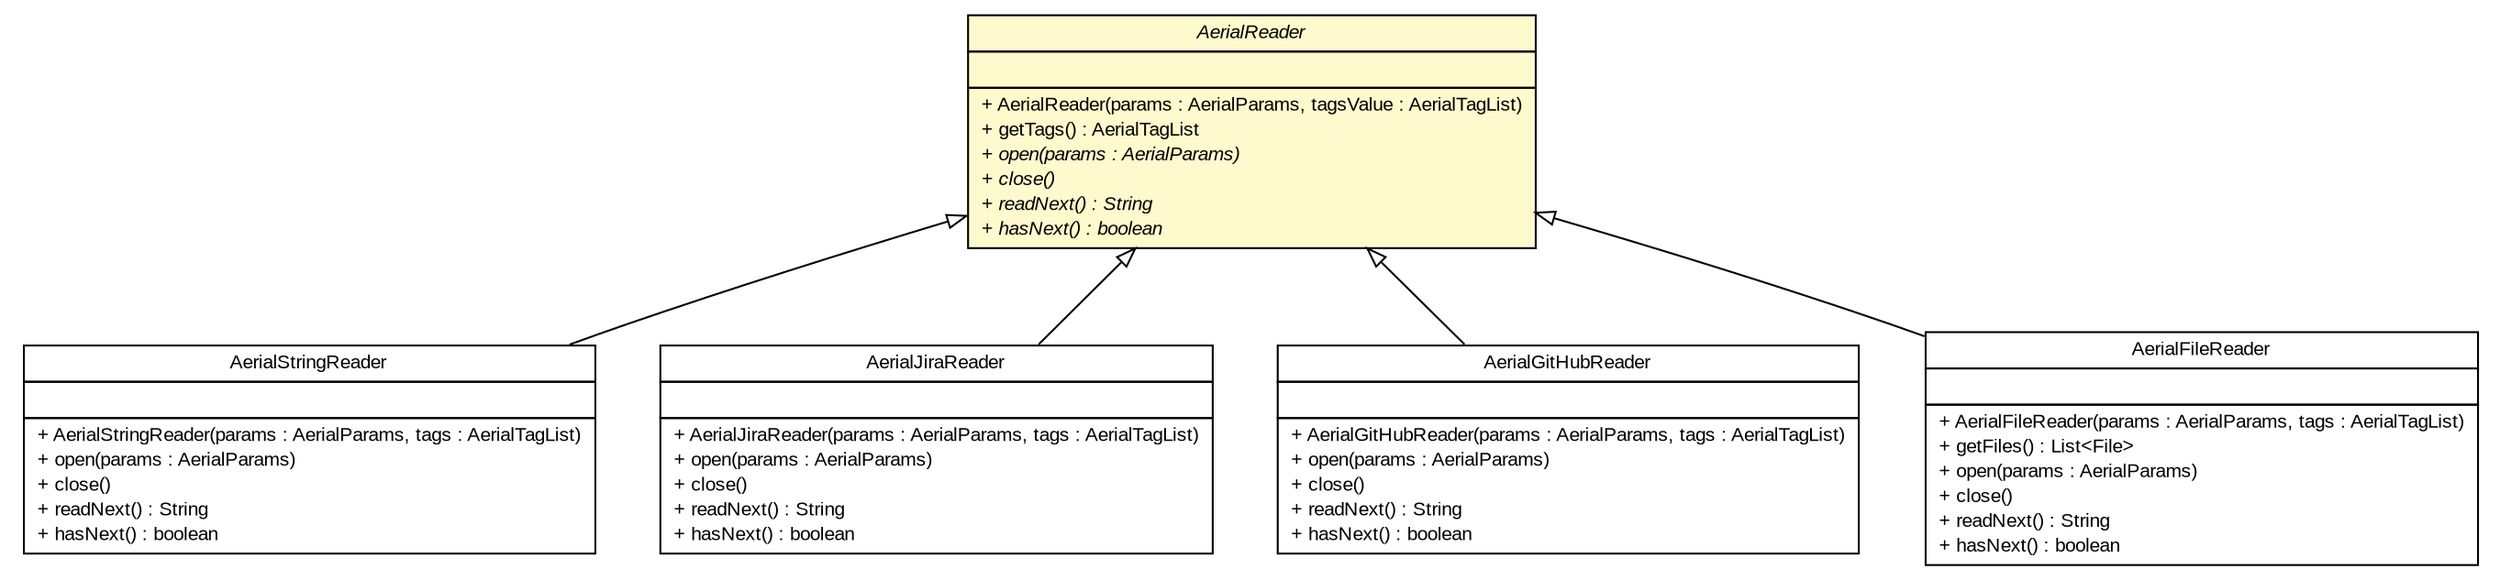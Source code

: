 #!/usr/local/bin/dot
#
# Class diagram 
# Generated by UMLGraph version R5_6 (http://www.umlgraph.org/)
#

digraph G {
	edge [fontname="arial",fontsize=10,labelfontname="arial",labelfontsize=10];
	node [fontname="arial",fontsize=10,shape=plaintext];
	nodesep=0.25;
	ranksep=0.5;
	// com.github.mkolisnyk.aerial.AerialReader
	c2278 [label=<<table title="com.github.mkolisnyk.aerial.AerialReader" border="0" cellborder="1" cellspacing="0" cellpadding="2" port="p" bgcolor="lemonChiffon" href="./AerialReader.html">
		<tr><td><table border="0" cellspacing="0" cellpadding="1">
<tr><td align="center" balign="center"><font face="arial italic"> AerialReader </font></td></tr>
		</table></td></tr>
		<tr><td><table border="0" cellspacing="0" cellpadding="1">
<tr><td align="left" balign="left">  </td></tr>
		</table></td></tr>
		<tr><td><table border="0" cellspacing="0" cellpadding="1">
<tr><td align="left" balign="left"> + AerialReader(params : AerialParams, tagsValue : AerialTagList) </td></tr>
<tr><td align="left" balign="left"> + getTags() : AerialTagList </td></tr>
<tr><td align="left" balign="left"><font face="arial italic" point-size="10.0"> + open(params : AerialParams) </font></td></tr>
<tr><td align="left" balign="left"><font face="arial italic" point-size="10.0"> + close() </font></td></tr>
<tr><td align="left" balign="left"><font face="arial italic" point-size="10.0"> + readNext() : String </font></td></tr>
<tr><td align="left" balign="left"><font face="arial italic" point-size="10.0"> + hasNext() : boolean </font></td></tr>
		</table></td></tr>
		</table>>, URL="./AerialReader.html", fontname="arial", fontcolor="black", fontsize=10.0];
	// com.github.mkolisnyk.aerial.readers.AerialStringReader
	c2330 [label=<<table title="com.github.mkolisnyk.aerial.readers.AerialStringReader" border="0" cellborder="1" cellspacing="0" cellpadding="2" port="p" href="./readers/AerialStringReader.html">
		<tr><td><table border="0" cellspacing="0" cellpadding="1">
<tr><td align="center" balign="center"> AerialStringReader </td></tr>
		</table></td></tr>
		<tr><td><table border="0" cellspacing="0" cellpadding="1">
<tr><td align="left" balign="left">  </td></tr>
		</table></td></tr>
		<tr><td><table border="0" cellspacing="0" cellpadding="1">
<tr><td align="left" balign="left"> + AerialStringReader(params : AerialParams, tags : AerialTagList) </td></tr>
<tr><td align="left" balign="left"> + open(params : AerialParams) </td></tr>
<tr><td align="left" balign="left"> + close() </td></tr>
<tr><td align="left" balign="left"> + readNext() : String </td></tr>
<tr><td align="left" balign="left"> + hasNext() : boolean </td></tr>
		</table></td></tr>
		</table>>, URL="./readers/AerialStringReader.html", fontname="arial", fontcolor="black", fontsize=10.0];
	// com.github.mkolisnyk.aerial.readers.AerialJiraReader
	c2331 [label=<<table title="com.github.mkolisnyk.aerial.readers.AerialJiraReader" border="0" cellborder="1" cellspacing="0" cellpadding="2" port="p" href="./readers/AerialJiraReader.html">
		<tr><td><table border="0" cellspacing="0" cellpadding="1">
<tr><td align="center" balign="center"> AerialJiraReader </td></tr>
		</table></td></tr>
		<tr><td><table border="0" cellspacing="0" cellpadding="1">
<tr><td align="left" balign="left">  </td></tr>
		</table></td></tr>
		<tr><td><table border="0" cellspacing="0" cellpadding="1">
<tr><td align="left" balign="left"> + AerialJiraReader(params : AerialParams, tags : AerialTagList) </td></tr>
<tr><td align="left" balign="left"> + open(params : AerialParams) </td></tr>
<tr><td align="left" balign="left"> + close() </td></tr>
<tr><td align="left" balign="left"> + readNext() : String </td></tr>
<tr><td align="left" balign="left"> + hasNext() : boolean </td></tr>
		</table></td></tr>
		</table>>, URL="./readers/AerialJiraReader.html", fontname="arial", fontcolor="black", fontsize=10.0];
	// com.github.mkolisnyk.aerial.readers.AerialGitHubReader
	c2332 [label=<<table title="com.github.mkolisnyk.aerial.readers.AerialGitHubReader" border="0" cellborder="1" cellspacing="0" cellpadding="2" port="p" href="./readers/AerialGitHubReader.html">
		<tr><td><table border="0" cellspacing="0" cellpadding="1">
<tr><td align="center" balign="center"> AerialGitHubReader </td></tr>
		</table></td></tr>
		<tr><td><table border="0" cellspacing="0" cellpadding="1">
<tr><td align="left" balign="left">  </td></tr>
		</table></td></tr>
		<tr><td><table border="0" cellspacing="0" cellpadding="1">
<tr><td align="left" balign="left"> + AerialGitHubReader(params : AerialParams, tags : AerialTagList) </td></tr>
<tr><td align="left" balign="left"> + open(params : AerialParams) </td></tr>
<tr><td align="left" balign="left"> + close() </td></tr>
<tr><td align="left" balign="left"> + readNext() : String </td></tr>
<tr><td align="left" balign="left"> + hasNext() : boolean </td></tr>
		</table></td></tr>
		</table>>, URL="./readers/AerialGitHubReader.html", fontname="arial", fontcolor="black", fontsize=10.0];
	// com.github.mkolisnyk.aerial.readers.AerialFileReader
	c2333 [label=<<table title="com.github.mkolisnyk.aerial.readers.AerialFileReader" border="0" cellborder="1" cellspacing="0" cellpadding="2" port="p" href="./readers/AerialFileReader.html">
		<tr><td><table border="0" cellspacing="0" cellpadding="1">
<tr><td align="center" balign="center"> AerialFileReader </td></tr>
		</table></td></tr>
		<tr><td><table border="0" cellspacing="0" cellpadding="1">
<tr><td align="left" balign="left">  </td></tr>
		</table></td></tr>
		<tr><td><table border="0" cellspacing="0" cellpadding="1">
<tr><td align="left" balign="left"> + AerialFileReader(params : AerialParams, tags : AerialTagList) </td></tr>
<tr><td align="left" balign="left"> + getFiles() : List&lt;File&gt; </td></tr>
<tr><td align="left" balign="left"> + open(params : AerialParams) </td></tr>
<tr><td align="left" balign="left"> + close() </td></tr>
<tr><td align="left" balign="left"> + readNext() : String </td></tr>
<tr><td align="left" balign="left"> + hasNext() : boolean </td></tr>
		</table></td></tr>
		</table>>, URL="./readers/AerialFileReader.html", fontname="arial", fontcolor="black", fontsize=10.0];
	//com.github.mkolisnyk.aerial.readers.AerialStringReader extends com.github.mkolisnyk.aerial.AerialReader
	c2278:p -> c2330:p [dir=back,arrowtail=empty];
	//com.github.mkolisnyk.aerial.readers.AerialJiraReader extends com.github.mkolisnyk.aerial.AerialReader
	c2278:p -> c2331:p [dir=back,arrowtail=empty];
	//com.github.mkolisnyk.aerial.readers.AerialGitHubReader extends com.github.mkolisnyk.aerial.AerialReader
	c2278:p -> c2332:p [dir=back,arrowtail=empty];
	//com.github.mkolisnyk.aerial.readers.AerialFileReader extends com.github.mkolisnyk.aerial.AerialReader
	c2278:p -> c2333:p [dir=back,arrowtail=empty];
}

